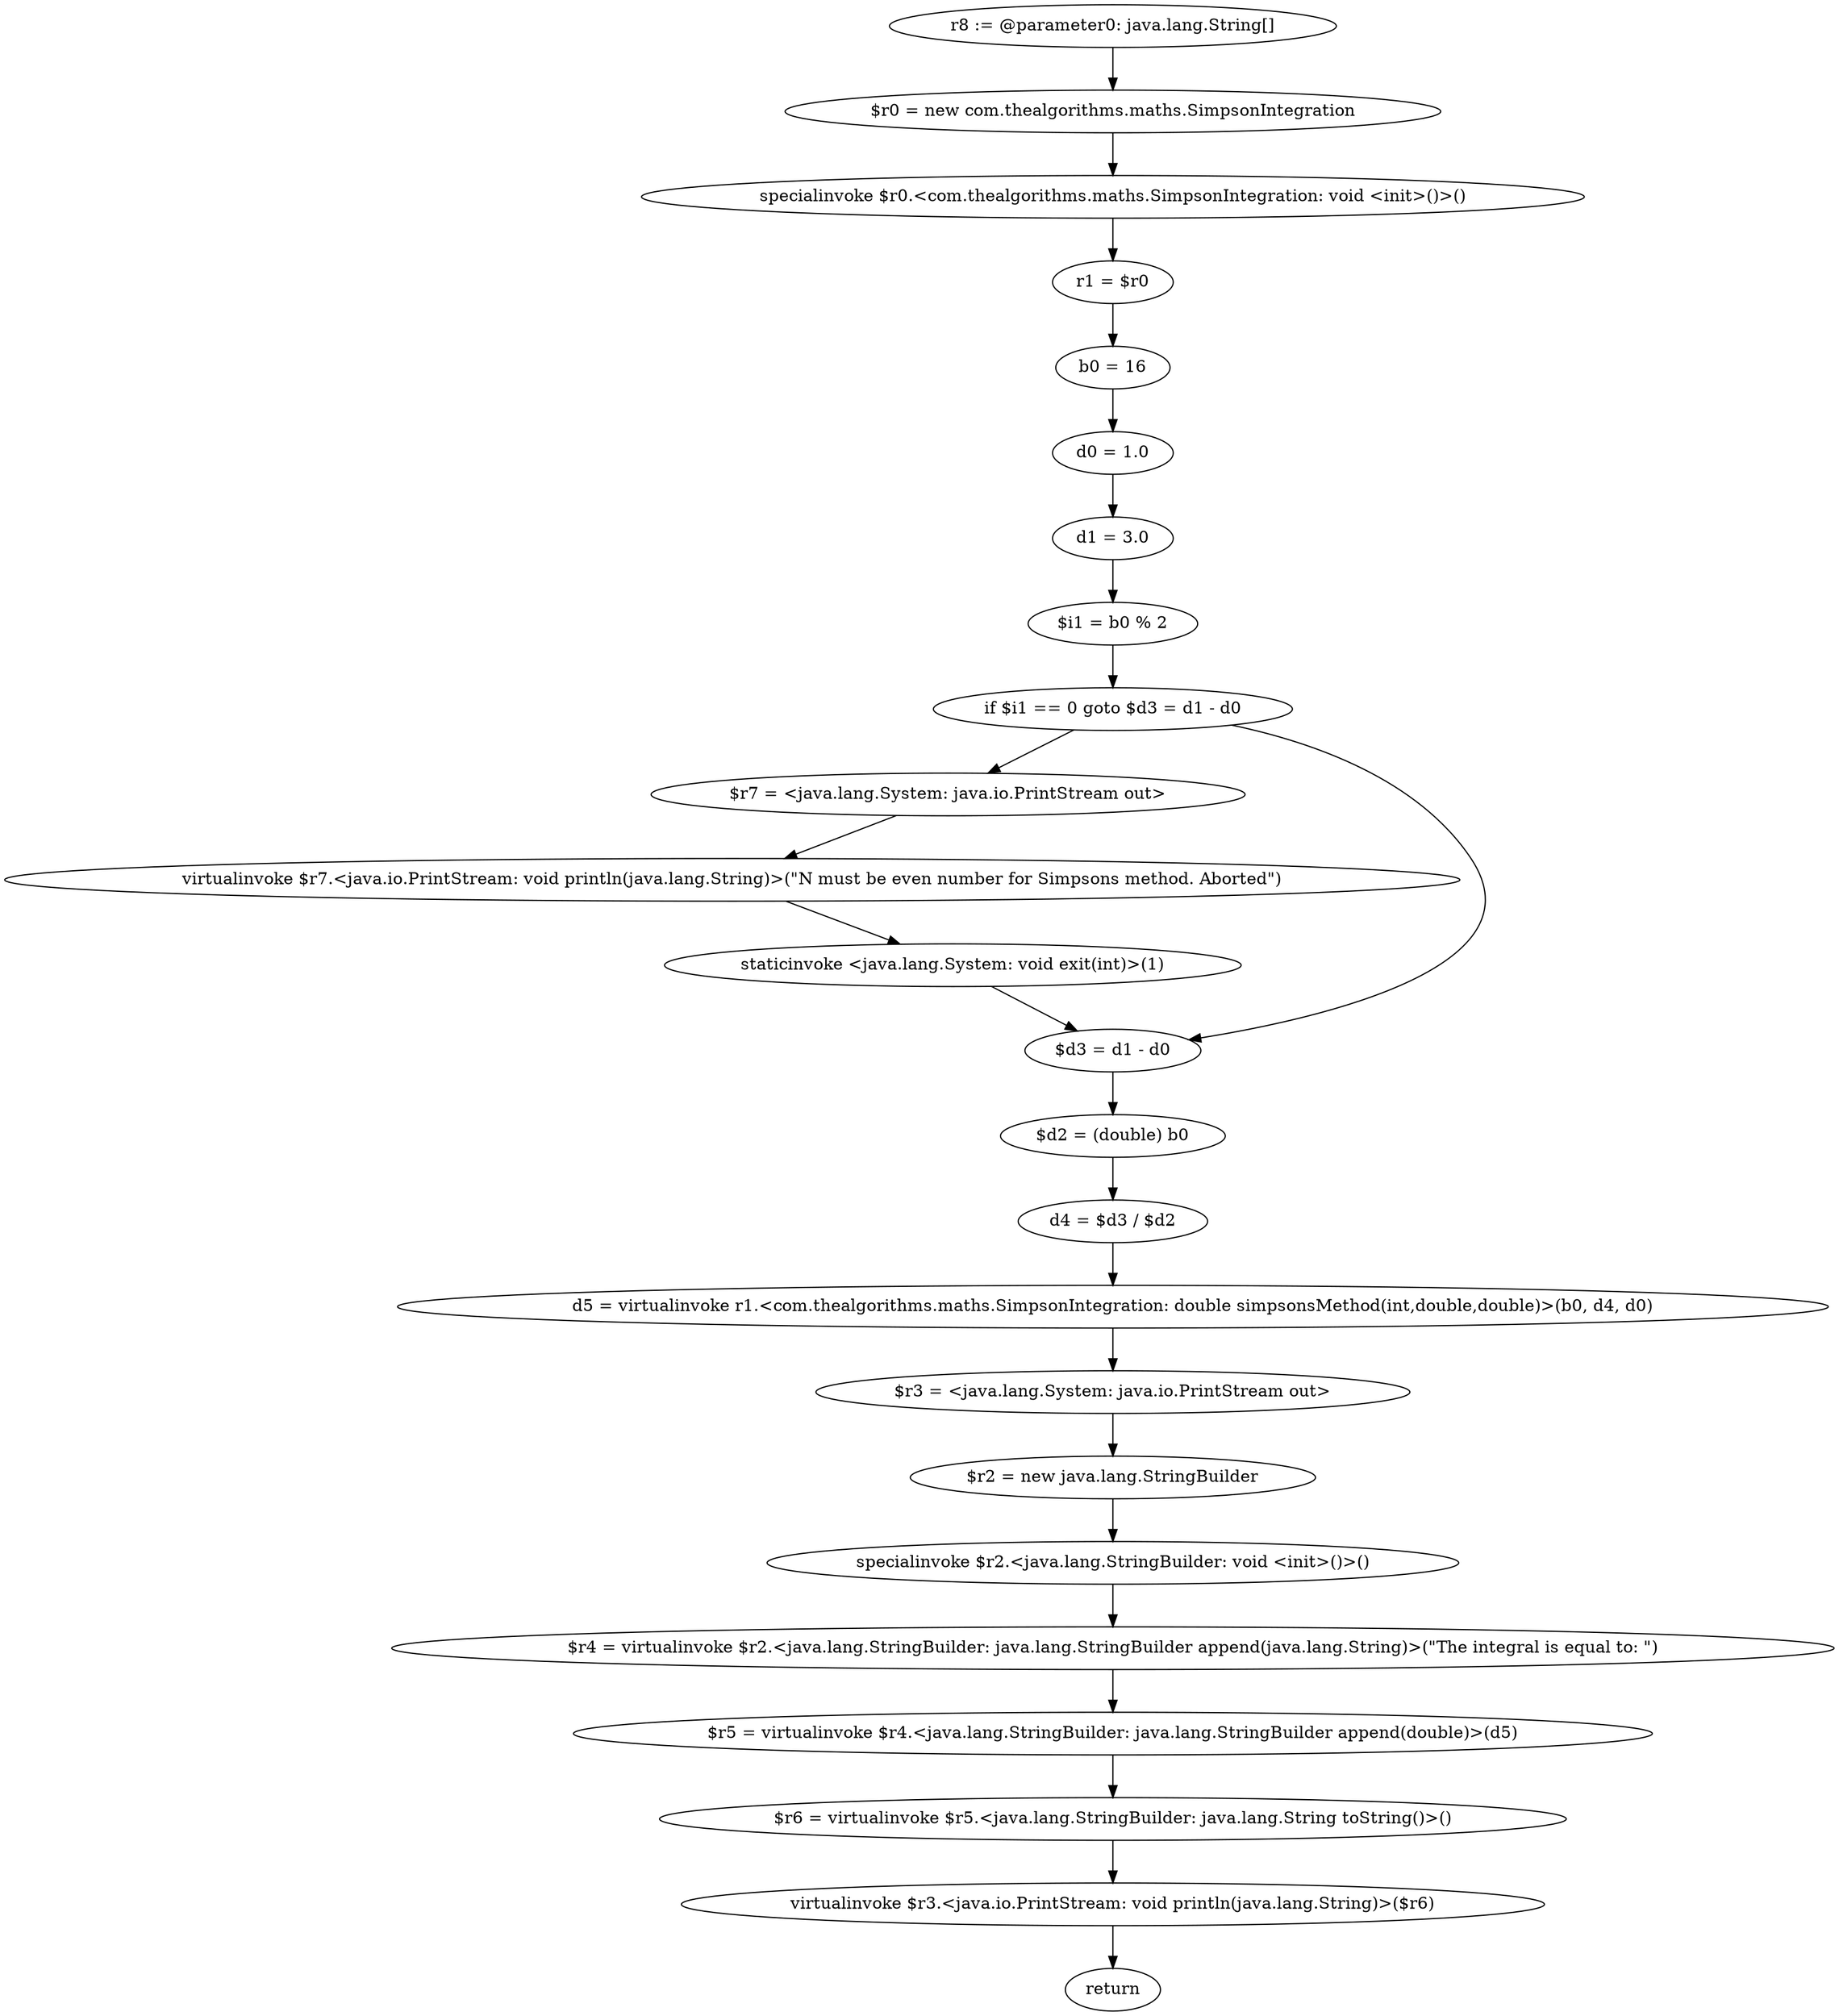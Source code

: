 digraph "unitGraph" {
    "r8 := @parameter0: java.lang.String[]"
    "$r0 = new com.thealgorithms.maths.SimpsonIntegration"
    "specialinvoke $r0.<com.thealgorithms.maths.SimpsonIntegration: void <init>()>()"
    "r1 = $r0"
    "b0 = 16"
    "d0 = 1.0"
    "d1 = 3.0"
    "$i1 = b0 % 2"
    "if $i1 == 0 goto $d3 = d1 - d0"
    "$r7 = <java.lang.System: java.io.PrintStream out>"
    "virtualinvoke $r7.<java.io.PrintStream: void println(java.lang.String)>(\"N must be even number for Simpsons method. Aborted\")"
    "staticinvoke <java.lang.System: void exit(int)>(1)"
    "$d3 = d1 - d0"
    "$d2 = (double) b0"
    "d4 = $d3 / $d2"
    "d5 = virtualinvoke r1.<com.thealgorithms.maths.SimpsonIntegration: double simpsonsMethod(int,double,double)>(b0, d4, d0)"
    "$r3 = <java.lang.System: java.io.PrintStream out>"
    "$r2 = new java.lang.StringBuilder"
    "specialinvoke $r2.<java.lang.StringBuilder: void <init>()>()"
    "$r4 = virtualinvoke $r2.<java.lang.StringBuilder: java.lang.StringBuilder append(java.lang.String)>(\"The integral is equal to: \")"
    "$r5 = virtualinvoke $r4.<java.lang.StringBuilder: java.lang.StringBuilder append(double)>(d5)"
    "$r6 = virtualinvoke $r5.<java.lang.StringBuilder: java.lang.String toString()>()"
    "virtualinvoke $r3.<java.io.PrintStream: void println(java.lang.String)>($r6)"
    "return"
    "r8 := @parameter0: java.lang.String[]"->"$r0 = new com.thealgorithms.maths.SimpsonIntegration";
    "$r0 = new com.thealgorithms.maths.SimpsonIntegration"->"specialinvoke $r0.<com.thealgorithms.maths.SimpsonIntegration: void <init>()>()";
    "specialinvoke $r0.<com.thealgorithms.maths.SimpsonIntegration: void <init>()>()"->"r1 = $r0";
    "r1 = $r0"->"b0 = 16";
    "b0 = 16"->"d0 = 1.0";
    "d0 = 1.0"->"d1 = 3.0";
    "d1 = 3.0"->"$i1 = b0 % 2";
    "$i1 = b0 % 2"->"if $i1 == 0 goto $d3 = d1 - d0";
    "if $i1 == 0 goto $d3 = d1 - d0"->"$r7 = <java.lang.System: java.io.PrintStream out>";
    "if $i1 == 0 goto $d3 = d1 - d0"->"$d3 = d1 - d0";
    "$r7 = <java.lang.System: java.io.PrintStream out>"->"virtualinvoke $r7.<java.io.PrintStream: void println(java.lang.String)>(\"N must be even number for Simpsons method. Aborted\")";
    "virtualinvoke $r7.<java.io.PrintStream: void println(java.lang.String)>(\"N must be even number for Simpsons method. Aborted\")"->"staticinvoke <java.lang.System: void exit(int)>(1)";
    "staticinvoke <java.lang.System: void exit(int)>(1)"->"$d3 = d1 - d0";
    "$d3 = d1 - d0"->"$d2 = (double) b0";
    "$d2 = (double) b0"->"d4 = $d3 / $d2";
    "d4 = $d3 / $d2"->"d5 = virtualinvoke r1.<com.thealgorithms.maths.SimpsonIntegration: double simpsonsMethod(int,double,double)>(b0, d4, d0)";
    "d5 = virtualinvoke r1.<com.thealgorithms.maths.SimpsonIntegration: double simpsonsMethod(int,double,double)>(b0, d4, d0)"->"$r3 = <java.lang.System: java.io.PrintStream out>";
    "$r3 = <java.lang.System: java.io.PrintStream out>"->"$r2 = new java.lang.StringBuilder";
    "$r2 = new java.lang.StringBuilder"->"specialinvoke $r2.<java.lang.StringBuilder: void <init>()>()";
    "specialinvoke $r2.<java.lang.StringBuilder: void <init>()>()"->"$r4 = virtualinvoke $r2.<java.lang.StringBuilder: java.lang.StringBuilder append(java.lang.String)>(\"The integral is equal to: \")";
    "$r4 = virtualinvoke $r2.<java.lang.StringBuilder: java.lang.StringBuilder append(java.lang.String)>(\"The integral is equal to: \")"->"$r5 = virtualinvoke $r4.<java.lang.StringBuilder: java.lang.StringBuilder append(double)>(d5)";
    "$r5 = virtualinvoke $r4.<java.lang.StringBuilder: java.lang.StringBuilder append(double)>(d5)"->"$r6 = virtualinvoke $r5.<java.lang.StringBuilder: java.lang.String toString()>()";
    "$r6 = virtualinvoke $r5.<java.lang.StringBuilder: java.lang.String toString()>()"->"virtualinvoke $r3.<java.io.PrintStream: void println(java.lang.String)>($r6)";
    "virtualinvoke $r3.<java.io.PrintStream: void println(java.lang.String)>($r6)"->"return";
}

